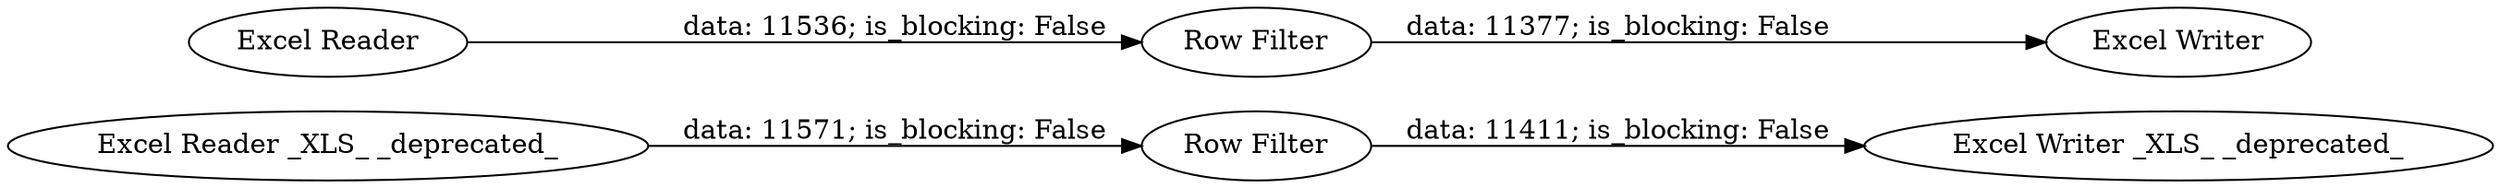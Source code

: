 digraph {
	"-7556282843703273479_87" [label="Row Filter"]
	"-7556282843703273479_86" [label="Excel Writer"]
	"-7556282843703273479_77" [label="Excel Reader"]
	"-7556282843703273479_3" [label="Excel Reader _XLS_ _deprecated_"]
	"-7556282843703273479_84" [label="Excel Writer _XLS_ _deprecated_"]
	"-7556282843703273479_31" [label="Row Filter"]
	"-7556282843703273479_3" -> "-7556282843703273479_87" [label="data: 11571; is_blocking: False"]
	"-7556282843703273479_87" -> "-7556282843703273479_84" [label="data: 11411; is_blocking: False"]
	"-7556282843703273479_77" -> "-7556282843703273479_31" [label="data: 11536; is_blocking: False"]
	"-7556282843703273479_31" -> "-7556282843703273479_86" [label="data: 11377; is_blocking: False"]
	rankdir=LR
}
